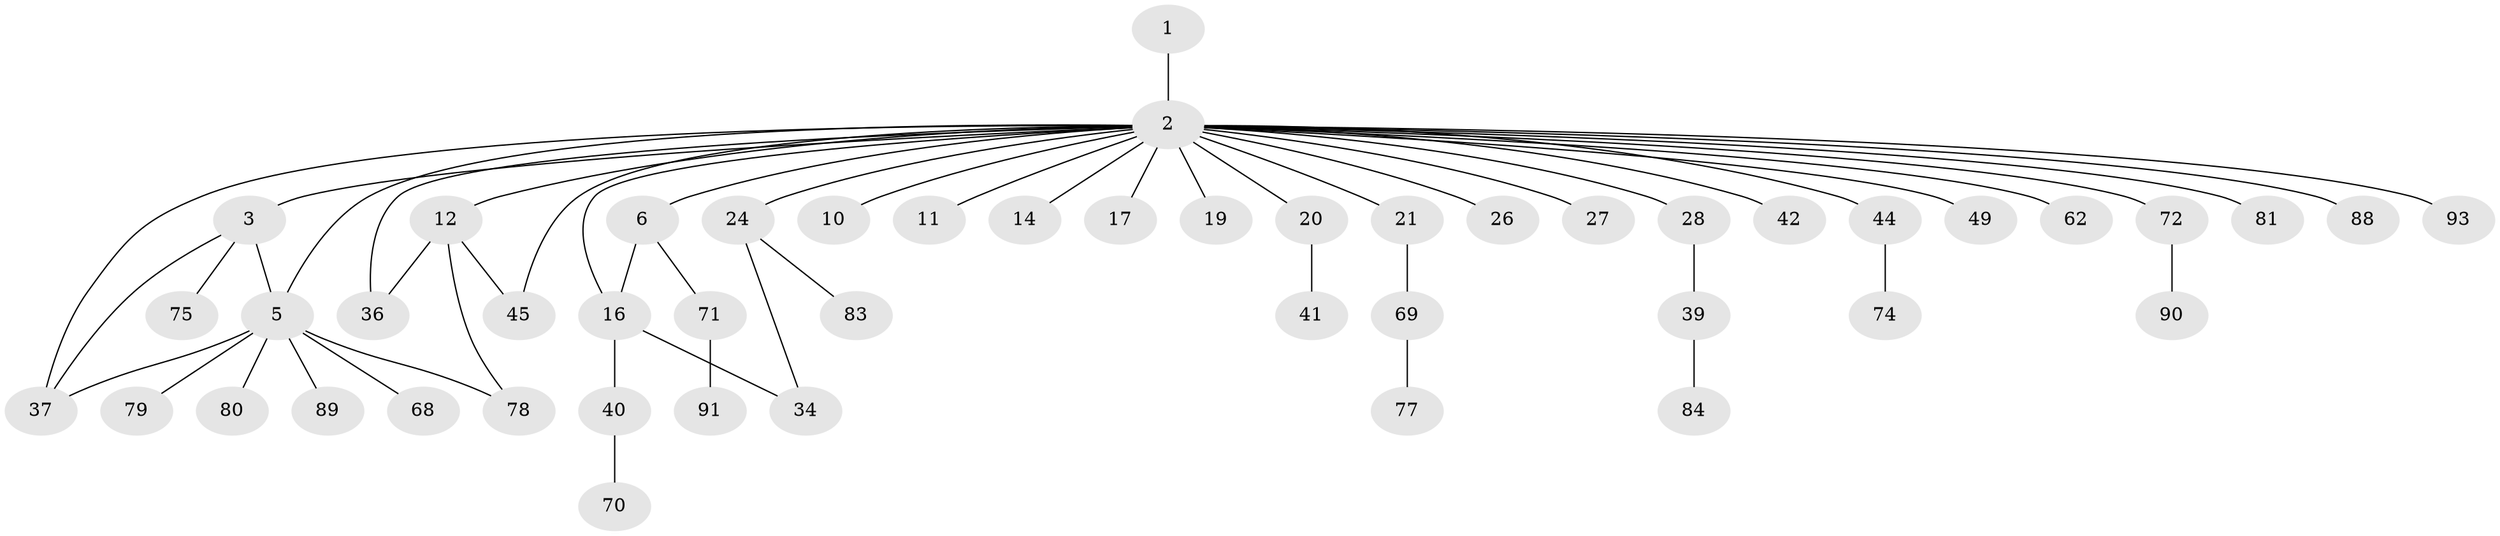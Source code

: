 // original degree distribution, {1: 0.53125, 33: 0.010416666666666666, 3: 0.08333333333333333, 5: 0.020833333333333332, 9: 0.010416666666666666, 4: 0.052083333333333336, 2: 0.28125, 7: 0.010416666666666666}
// Generated by graph-tools (version 1.1) at 2025/18/03/04/25 18:18:01]
// undirected, 48 vertices, 55 edges
graph export_dot {
graph [start="1"]
  node [color=gray90,style=filled];
  1;
  2 [super="+46+38+25+4"];
  3 [super="+48+85"];
  5 [super="+32+23+9+60+7+15+29"];
  6 [super="+35+8"];
  10 [super="+13"];
  11 [super="+18"];
  12 [super="+52+31+82"];
  14;
  16 [super="+22+54+63"];
  17;
  19;
  20;
  21;
  24 [super="+53+95"];
  26;
  27;
  28;
  34;
  36;
  37 [super="+73+43+92"];
  39 [super="+58+55"];
  40 [super="+65+66"];
  41;
  42;
  44;
  45 [super="+47"];
  49 [super="+86"];
  62;
  68;
  69;
  70;
  71;
  72;
  74;
  75;
  77;
  78;
  79;
  80;
  81;
  83;
  84;
  88;
  89;
  90;
  91;
  93;
  1 -- 2;
  2 -- 3 [weight=2];
  2 -- 5;
  2 -- 6;
  2 -- 10;
  2 -- 11;
  2 -- 12;
  2 -- 14;
  2 -- 16;
  2 -- 17;
  2 -- 19;
  2 -- 20;
  2 -- 21;
  2 -- 24;
  2 -- 26;
  2 -- 27;
  2 -- 28;
  2 -- 36;
  2 -- 37;
  2 -- 42;
  2 -- 44;
  2 -- 45;
  2 -- 49;
  2 -- 62;
  2 -- 72;
  2 -- 81;
  2 -- 88;
  2 -- 93;
  3 -- 75;
  3 -- 5;
  3 -- 37;
  5 -- 68;
  5 -- 79;
  5 -- 80;
  5 -- 89;
  5 -- 78;
  5 -- 37;
  6 -- 16;
  6 -- 71;
  12 -- 45;
  12 -- 78;
  12 -- 36;
  16 -- 40;
  16 -- 34;
  20 -- 41;
  21 -- 69;
  24 -- 34;
  24 -- 83;
  28 -- 39;
  39 -- 84;
  40 -- 70;
  44 -- 74;
  69 -- 77;
  71 -- 91;
  72 -- 90;
}
